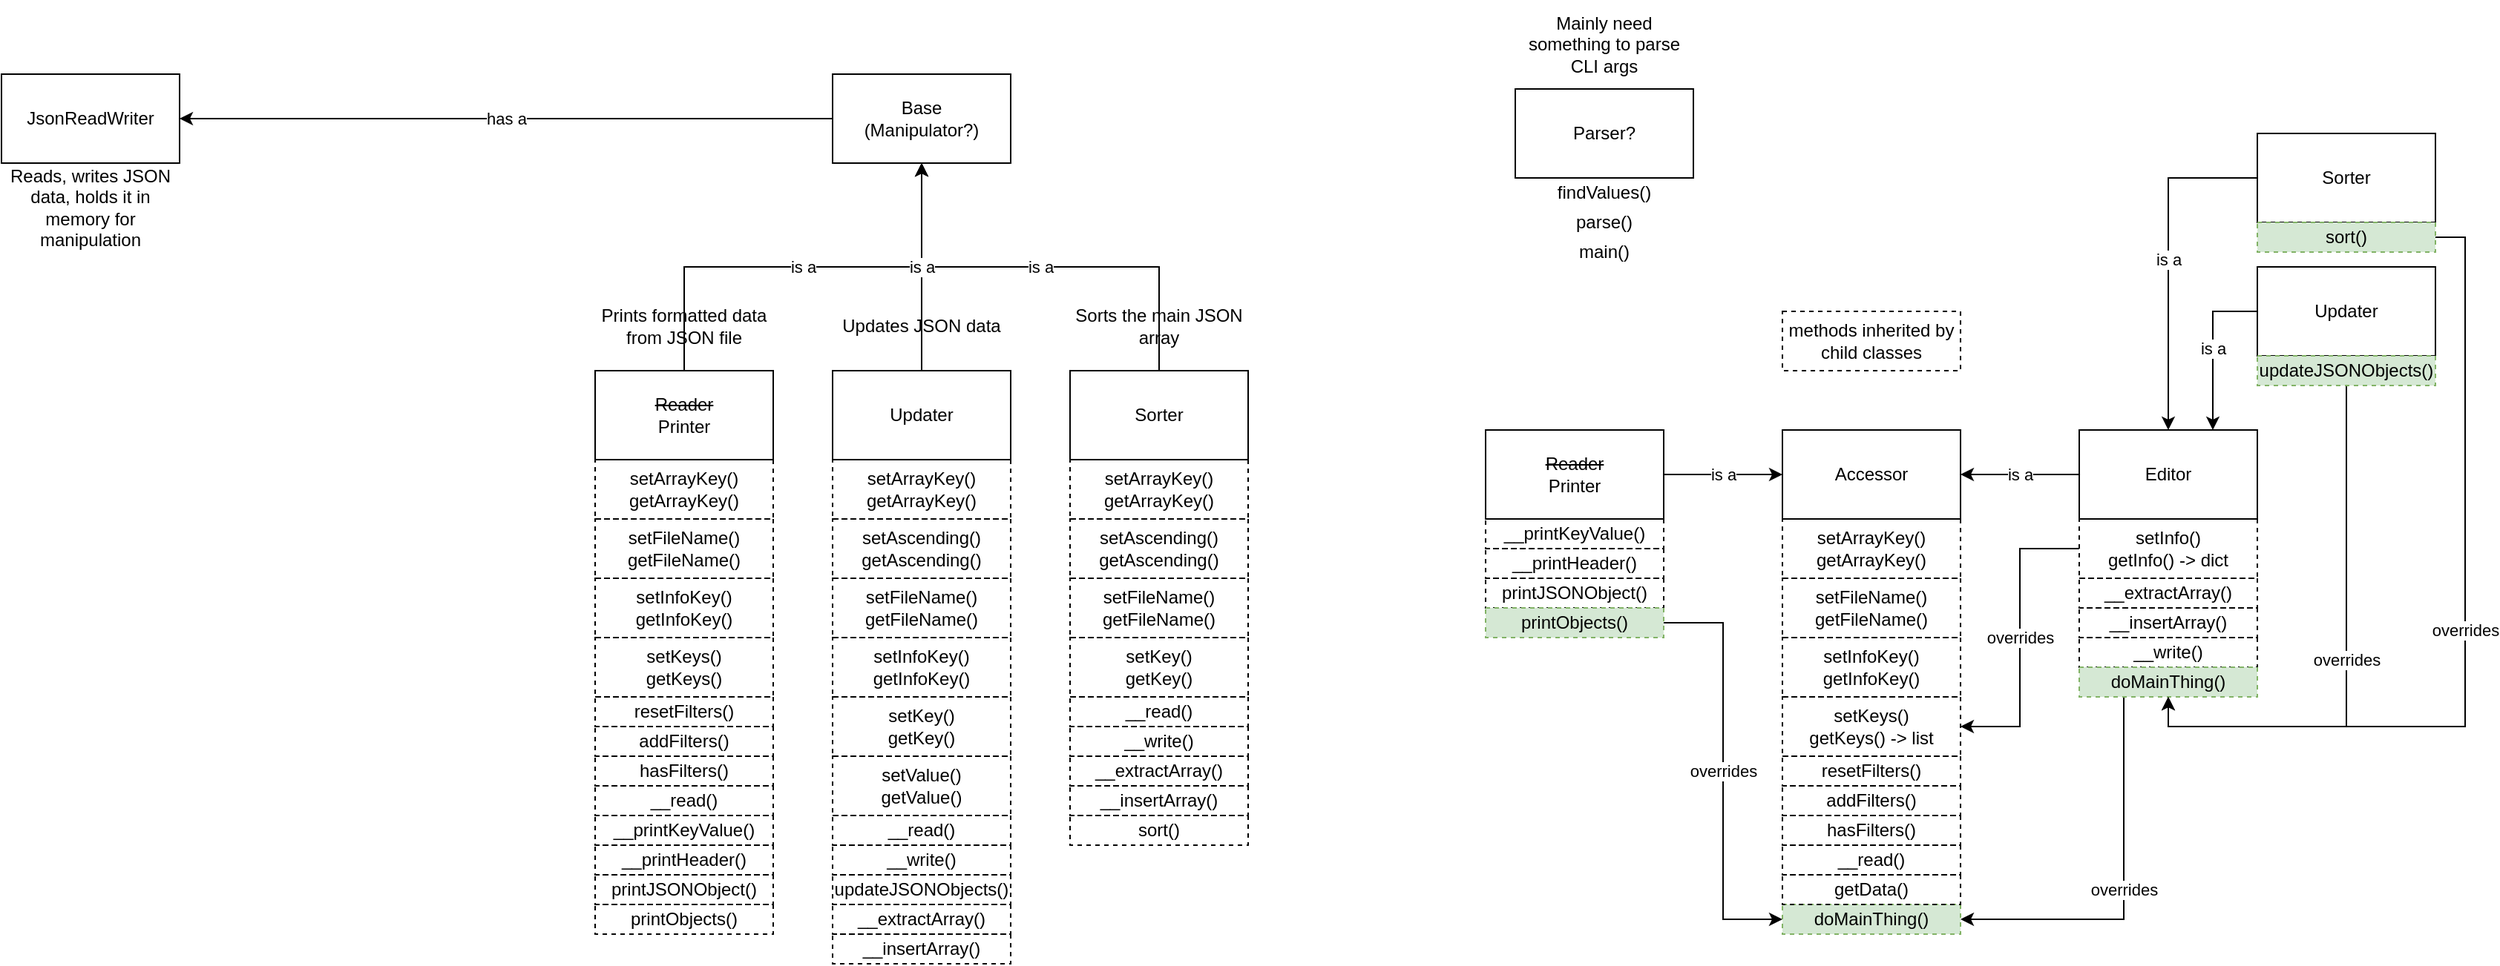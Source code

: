 <mxfile version="24.7.8">
  <diagram name="Page-1" id="9dBCf05p33QOpwORrymU">
    <mxGraphModel dx="1195" dy="711" grid="1" gridSize="10" guides="1" tooltips="1" connect="1" arrows="1" fold="1" page="1" pageScale="1" pageWidth="850" pageHeight="1100" math="0" shadow="0">
      <root>
        <mxCell id="0" />
        <mxCell id="1" parent="0" />
        <mxCell id="Los7VjuYuvBxDnoXwHxw-1" value="JsonReadWriter" style="rounded=0;whiteSpace=wrap;html=1;" vertex="1" parent="1">
          <mxGeometry x="80" y="200" width="120" height="60" as="geometry" />
        </mxCell>
        <mxCell id="Los7VjuYuvBxDnoXwHxw-3" value="Reads, writes JSON data, holds it in memory for manipulation" style="text;html=1;align=center;verticalAlign=middle;whiteSpace=wrap;rounded=0;" vertex="1" parent="1">
          <mxGeometry x="80" y="260" width="120" height="60" as="geometry" />
        </mxCell>
        <mxCell id="Los7VjuYuvBxDnoXwHxw-6" value="is a" style="edgeStyle=orthogonalEdgeStyle;rounded=0;orthogonalLoop=1;jettySize=auto;html=1;entryX=0.5;entryY=1;entryDx=0;entryDy=0;exitX=0.5;exitY=0;exitDx=0;exitDy=0;" edge="1" parent="1" source="Los7VjuYuvBxDnoXwHxw-5" target="Los7VjuYuvBxDnoXwHxw-4">
          <mxGeometry relative="1" as="geometry" />
        </mxCell>
        <mxCell id="Los7VjuYuvBxDnoXwHxw-13" value="is a" style="edgeStyle=orthogonalEdgeStyle;rounded=0;orthogonalLoop=1;jettySize=auto;html=1;exitX=0.5;exitY=0;exitDx=0;exitDy=0;entryX=0.5;entryY=1;entryDx=0;entryDy=0;" edge="1" parent="1" source="Los7VjuYuvBxDnoXwHxw-11" target="Los7VjuYuvBxDnoXwHxw-4">
          <mxGeometry relative="1" as="geometry" />
        </mxCell>
        <mxCell id="Los7VjuYuvBxDnoXwHxw-14" value="has a" style="edgeStyle=orthogonalEdgeStyle;rounded=0;orthogonalLoop=1;jettySize=auto;html=1;exitX=0;exitY=0.5;exitDx=0;exitDy=0;entryX=1;entryY=0.5;entryDx=0;entryDy=0;" edge="1" parent="1" source="Los7VjuYuvBxDnoXwHxw-4" target="Los7VjuYuvBxDnoXwHxw-1">
          <mxGeometry relative="1" as="geometry" />
        </mxCell>
        <mxCell id="Los7VjuYuvBxDnoXwHxw-4" value="Base&lt;div&gt;(Manipulator?)&lt;/div&gt;" style="rounded=0;whiteSpace=wrap;html=1;" vertex="1" parent="1">
          <mxGeometry x="640" y="200" width="120" height="60" as="geometry" />
        </mxCell>
        <mxCell id="Los7VjuYuvBxDnoXwHxw-5" value="&lt;strike&gt;Reader&lt;/strike&gt;&lt;div&gt;Printer&lt;/div&gt;" style="rounded=0;whiteSpace=wrap;html=1;" vertex="1" parent="1">
          <mxGeometry x="480" y="400" width="120" height="60" as="geometry" />
        </mxCell>
        <mxCell id="Los7VjuYuvBxDnoXwHxw-7" value="Prints formatted data from JSON file" style="text;html=1;align=center;verticalAlign=middle;whiteSpace=wrap;rounded=0;" vertex="1" parent="1">
          <mxGeometry x="480" y="340" width="120" height="60" as="geometry" />
        </mxCell>
        <mxCell id="Los7VjuYuvBxDnoXwHxw-8" value="Updates JSON data" style="text;html=1;align=center;verticalAlign=middle;whiteSpace=wrap;rounded=0;" vertex="1" parent="1">
          <mxGeometry x="640" y="340" width="120" height="60" as="geometry" />
        </mxCell>
        <mxCell id="Los7VjuYuvBxDnoXwHxw-9" value="Updater" style="rounded=0;whiteSpace=wrap;html=1;" vertex="1" parent="1">
          <mxGeometry x="640" y="400" width="120" height="60" as="geometry" />
        </mxCell>
        <mxCell id="Los7VjuYuvBxDnoXwHxw-11" value="Sorter" style="rounded=0;whiteSpace=wrap;html=1;" vertex="1" parent="1">
          <mxGeometry x="800" y="400" width="120" height="60" as="geometry" />
        </mxCell>
        <mxCell id="Los7VjuYuvBxDnoXwHxw-12" value="Sorts the main JSON array" style="text;html=1;align=center;verticalAlign=middle;whiteSpace=wrap;rounded=0;" vertex="1" parent="1">
          <mxGeometry x="800" y="340" width="120" height="60" as="geometry" />
        </mxCell>
        <mxCell id="Los7VjuYuvBxDnoXwHxw-10" value="is a" style="edgeStyle=orthogonalEdgeStyle;rounded=0;orthogonalLoop=1;jettySize=auto;html=1;exitX=0.5;exitY=0;exitDx=0;exitDy=0;entryX=0.5;entryY=1;entryDx=0;entryDy=0;" edge="1" parent="1" source="Los7VjuYuvBxDnoXwHxw-9" target="Los7VjuYuvBxDnoXwHxw-4">
          <mxGeometry relative="1" as="geometry" />
        </mxCell>
        <mxCell id="Los7VjuYuvBxDnoXwHxw-16" value="Parser?" style="rounded=0;whiteSpace=wrap;html=1;" vertex="1" parent="1">
          <mxGeometry x="1100" y="210" width="120" height="60" as="geometry" />
        </mxCell>
        <mxCell id="Los7VjuYuvBxDnoXwHxw-17" value="Mainly need something to parse CLI args" style="text;html=1;align=center;verticalAlign=middle;whiteSpace=wrap;rounded=0;" vertex="1" parent="1">
          <mxGeometry x="1100" y="150" width="120" height="60" as="geometry" />
        </mxCell>
        <mxCell id="Los7VjuYuvBxDnoXwHxw-19" value="setFileName()&lt;div&gt;getFileName()&lt;/div&gt;" style="text;html=1;align=center;verticalAlign=middle;whiteSpace=wrap;rounded=0;strokeColor=default;dashed=1;" vertex="1" parent="1">
          <mxGeometry x="480" y="500" width="120" height="40" as="geometry" />
        </mxCell>
        <mxCell id="Los7VjuYuvBxDnoXwHxw-20" value="setArrayKey()&lt;div&gt;getArrayKey()&lt;/div&gt;" style="text;html=1;align=center;verticalAlign=middle;whiteSpace=wrap;rounded=0;strokeColor=default;dashed=1;" vertex="1" parent="1">
          <mxGeometry x="480" y="460" width="120" height="40" as="geometry" />
        </mxCell>
        <mxCell id="Los7VjuYuvBxDnoXwHxw-21" value="setKeys()&lt;div&gt;getKeys()&lt;/div&gt;" style="text;html=1;align=center;verticalAlign=middle;whiteSpace=wrap;rounded=0;strokeColor=default;dashed=1;" vertex="1" parent="1">
          <mxGeometry x="480" y="580" width="120" height="40" as="geometry" />
        </mxCell>
        <mxCell id="Los7VjuYuvBxDnoXwHxw-22" value="setInfoKey()&lt;div&gt;getInfoKey()&lt;/div&gt;" style="text;html=1;align=center;verticalAlign=middle;whiteSpace=wrap;rounded=0;strokeColor=default;dashed=1;" vertex="1" parent="1">
          <mxGeometry x="480" y="540" width="120" height="40" as="geometry" />
        </mxCell>
        <mxCell id="Los7VjuYuvBxDnoXwHxw-23" value="resetFilters()" style="text;html=1;align=center;verticalAlign=middle;whiteSpace=wrap;rounded=0;strokeColor=default;dashed=1;" vertex="1" parent="1">
          <mxGeometry x="480" y="620" width="120" height="20" as="geometry" />
        </mxCell>
        <mxCell id="Los7VjuYuvBxDnoXwHxw-24" value="addFilters()" style="text;html=1;align=center;verticalAlign=middle;whiteSpace=wrap;rounded=0;strokeColor=default;dashed=1;" vertex="1" parent="1">
          <mxGeometry x="480" y="640" width="120" height="20" as="geometry" />
        </mxCell>
        <mxCell id="Los7VjuYuvBxDnoXwHxw-25" value="hasFilters()" style="text;html=1;align=center;verticalAlign=middle;whiteSpace=wrap;rounded=0;strokeColor=default;dashed=1;" vertex="1" parent="1">
          <mxGeometry x="480" y="660" width="120" height="20" as="geometry" />
        </mxCell>
        <mxCell id="Los7VjuYuvBxDnoXwHxw-26" value="__read()" style="text;html=1;align=center;verticalAlign=middle;whiteSpace=wrap;rounded=0;strokeColor=default;dashed=1;" vertex="1" parent="1">
          <mxGeometry x="480" y="680" width="120" height="20" as="geometry" />
        </mxCell>
        <mxCell id="Los7VjuYuvBxDnoXwHxw-27" value="__printKeyValue()" style="text;html=1;align=center;verticalAlign=middle;whiteSpace=wrap;rounded=0;strokeColor=default;dashed=1;" vertex="1" parent="1">
          <mxGeometry x="480" y="700" width="120" height="20" as="geometry" />
        </mxCell>
        <mxCell id="Los7VjuYuvBxDnoXwHxw-29" value="__printHeader()" style="text;html=1;align=center;verticalAlign=middle;whiteSpace=wrap;rounded=0;strokeColor=default;dashed=1;" vertex="1" parent="1">
          <mxGeometry x="480" y="720" width="120" height="20" as="geometry" />
        </mxCell>
        <mxCell id="Los7VjuYuvBxDnoXwHxw-30" value="printJSONObject()" style="text;html=1;align=center;verticalAlign=middle;whiteSpace=wrap;rounded=0;strokeColor=default;dashed=1;" vertex="1" parent="1">
          <mxGeometry x="480" y="740" width="120" height="20" as="geometry" />
        </mxCell>
        <mxCell id="Los7VjuYuvBxDnoXwHxw-31" value="printObjects()" style="text;html=1;align=center;verticalAlign=middle;whiteSpace=wrap;rounded=0;strokeColor=default;dashed=1;" vertex="1" parent="1">
          <mxGeometry x="480" y="760" width="120" height="20" as="geometry" />
        </mxCell>
        <mxCell id="Los7VjuYuvBxDnoXwHxw-32" value="findValues()" style="text;html=1;align=center;verticalAlign=middle;whiteSpace=wrap;rounded=0;" vertex="1" parent="1">
          <mxGeometry x="1100" y="270" width="120" height="20" as="geometry" />
        </mxCell>
        <mxCell id="Los7VjuYuvBxDnoXwHxw-33" value="parse()" style="text;html=1;align=center;verticalAlign=middle;whiteSpace=wrap;rounded=0;" vertex="1" parent="1">
          <mxGeometry x="1100" y="290" width="120" height="20" as="geometry" />
        </mxCell>
        <mxCell id="Los7VjuYuvBxDnoXwHxw-34" value="main()" style="text;html=1;align=center;verticalAlign=middle;whiteSpace=wrap;rounded=0;" vertex="1" parent="1">
          <mxGeometry x="1100" y="310" width="120" height="20" as="geometry" />
        </mxCell>
        <mxCell id="Los7VjuYuvBxDnoXwHxw-35" value="setFileName()&lt;div&gt;getFileName()&lt;/div&gt;" style="text;html=1;align=center;verticalAlign=middle;whiteSpace=wrap;rounded=0;strokeColor=default;dashed=1;" vertex="1" parent="1">
          <mxGeometry x="640" y="540" width="120" height="40" as="geometry" />
        </mxCell>
        <mxCell id="Los7VjuYuvBxDnoXwHxw-36" value="setKey()&lt;div&gt;getKey()&lt;/div&gt;" style="text;html=1;align=center;verticalAlign=middle;whiteSpace=wrap;rounded=0;strokeColor=default;dashed=1;" vertex="1" parent="1">
          <mxGeometry x="640" y="620" width="120" height="40" as="geometry" />
        </mxCell>
        <mxCell id="Los7VjuYuvBxDnoXwHxw-37" value="setValue()&lt;div&gt;getValue()&lt;/div&gt;" style="text;html=1;align=center;verticalAlign=middle;whiteSpace=wrap;rounded=0;strokeColor=default;dashed=1;" vertex="1" parent="1">
          <mxGeometry x="640" y="660" width="120" height="40" as="geometry" />
        </mxCell>
        <mxCell id="Los7VjuYuvBxDnoXwHxw-38" value="setInfoKey()&lt;div&gt;getInfoKey()&lt;/div&gt;" style="text;html=1;align=center;verticalAlign=middle;whiteSpace=wrap;rounded=0;strokeColor=default;dashed=1;" vertex="1" parent="1">
          <mxGeometry x="640" y="580" width="120" height="40" as="geometry" />
        </mxCell>
        <mxCell id="Los7VjuYuvBxDnoXwHxw-39" value="setArrayKey()&lt;div&gt;getArrayKey()&lt;/div&gt;" style="text;html=1;align=center;verticalAlign=middle;whiteSpace=wrap;rounded=0;strokeColor=default;dashed=1;" vertex="1" parent="1">
          <mxGeometry x="640" y="460" width="120" height="40" as="geometry" />
        </mxCell>
        <mxCell id="Los7VjuYuvBxDnoXwHxw-40" value="setAscending()&lt;br&gt;&lt;div&gt;&lt;span style=&quot;background-color: initial;&quot;&gt;getAscending&lt;/span&gt;()&lt;/div&gt;" style="text;html=1;align=center;verticalAlign=middle;whiteSpace=wrap;rounded=0;strokeColor=default;dashed=1;" vertex="1" parent="1">
          <mxGeometry x="640" y="500" width="120" height="40" as="geometry" />
        </mxCell>
        <mxCell id="Los7VjuYuvBxDnoXwHxw-41" value="__extractArray()" style="text;html=1;align=center;verticalAlign=middle;whiteSpace=wrap;rounded=0;strokeColor=default;dashed=1;" vertex="1" parent="1">
          <mxGeometry x="640" y="760" width="120" height="20" as="geometry" />
        </mxCell>
        <mxCell id="Los7VjuYuvBxDnoXwHxw-42" value="__insertArray()" style="text;html=1;align=center;verticalAlign=middle;whiteSpace=wrap;rounded=0;strokeColor=default;dashed=1;" vertex="1" parent="1">
          <mxGeometry x="640" y="780" width="120" height="20" as="geometry" />
        </mxCell>
        <mxCell id="Los7VjuYuvBxDnoXwHxw-43" value="__read()" style="text;html=1;align=center;verticalAlign=middle;whiteSpace=wrap;rounded=0;strokeColor=default;dashed=1;" vertex="1" parent="1">
          <mxGeometry x="640" y="700" width="120" height="20" as="geometry" />
        </mxCell>
        <mxCell id="Los7VjuYuvBxDnoXwHxw-44" value="updateJSONObjects()" style="text;html=1;align=center;verticalAlign=middle;whiteSpace=wrap;rounded=0;strokeColor=default;dashed=1;" vertex="1" parent="1">
          <mxGeometry x="640" y="740" width="120" height="20" as="geometry" />
        </mxCell>
        <mxCell id="Los7VjuYuvBxDnoXwHxw-45" value="__write()" style="text;html=1;align=center;verticalAlign=middle;whiteSpace=wrap;rounded=0;strokeColor=default;dashed=1;" vertex="1" parent="1">
          <mxGeometry x="640" y="720" width="120" height="20" as="geometry" />
        </mxCell>
        <mxCell id="Los7VjuYuvBxDnoXwHxw-46" value="setFileName()&lt;div&gt;getFileName()&lt;/div&gt;" style="text;html=1;align=center;verticalAlign=middle;whiteSpace=wrap;rounded=0;strokeColor=default;dashed=1;" vertex="1" parent="1">
          <mxGeometry x="800" y="540" width="120" height="40" as="geometry" />
        </mxCell>
        <mxCell id="Los7VjuYuvBxDnoXwHxw-47" value="setArrayKey()&lt;div&gt;getArrayKey()&lt;/div&gt;" style="text;html=1;align=center;verticalAlign=middle;whiteSpace=wrap;rounded=0;strokeColor=default;dashed=1;" vertex="1" parent="1">
          <mxGeometry x="800" y="460" width="120" height="40" as="geometry" />
        </mxCell>
        <mxCell id="Los7VjuYuvBxDnoXwHxw-48" value="setAscending()&lt;br&gt;&lt;div&gt;&lt;span style=&quot;background-color: initial;&quot;&gt;getAscending&lt;/span&gt;()&lt;/div&gt;" style="text;html=1;align=center;verticalAlign=middle;whiteSpace=wrap;rounded=0;strokeColor=default;dashed=1;" vertex="1" parent="1">
          <mxGeometry x="800" y="500" width="120" height="40" as="geometry" />
        </mxCell>
        <mxCell id="Los7VjuYuvBxDnoXwHxw-49" value="setKey()&lt;div&gt;getKey()&lt;/div&gt;" style="text;html=1;align=center;verticalAlign=middle;whiteSpace=wrap;rounded=0;strokeColor=default;dashed=1;" vertex="1" parent="1">
          <mxGeometry x="800" y="580" width="120" height="40" as="geometry" />
        </mxCell>
        <mxCell id="Los7VjuYuvBxDnoXwHxw-50" value="__extractArray()" style="text;html=1;align=center;verticalAlign=middle;whiteSpace=wrap;rounded=0;strokeColor=default;dashed=1;" vertex="1" parent="1">
          <mxGeometry x="800" y="660" width="120" height="20" as="geometry" />
        </mxCell>
        <mxCell id="Los7VjuYuvBxDnoXwHxw-51" value="__insertArray()" style="text;html=1;align=center;verticalAlign=middle;whiteSpace=wrap;rounded=0;strokeColor=default;dashed=1;" vertex="1" parent="1">
          <mxGeometry x="800" y="680" width="120" height="20" as="geometry" />
        </mxCell>
        <mxCell id="Los7VjuYuvBxDnoXwHxw-52" value="__read()" style="text;html=1;align=center;verticalAlign=middle;whiteSpace=wrap;rounded=0;strokeColor=default;dashed=1;" vertex="1" parent="1">
          <mxGeometry x="800" y="620" width="120" height="20" as="geometry" />
        </mxCell>
        <mxCell id="Los7VjuYuvBxDnoXwHxw-53" value="__write()" style="text;html=1;align=center;verticalAlign=middle;whiteSpace=wrap;rounded=0;strokeColor=default;dashed=1;" vertex="1" parent="1">
          <mxGeometry x="800" y="640" width="120" height="20" as="geometry" />
        </mxCell>
        <mxCell id="Los7VjuYuvBxDnoXwHxw-54" value="sort()" style="text;html=1;align=center;verticalAlign=middle;whiteSpace=wrap;rounded=0;strokeColor=default;dashed=1;" vertex="1" parent="1">
          <mxGeometry x="800" y="700" width="120" height="20" as="geometry" />
        </mxCell>
        <mxCell id="Los7VjuYuvBxDnoXwHxw-60" value="setArrayKey()&lt;div&gt;getArrayKey()&lt;/div&gt;" style="text;html=1;align=center;verticalAlign=middle;whiteSpace=wrap;rounded=0;strokeColor=default;dashed=1;" vertex="1" parent="1">
          <mxGeometry x="1280" y="500" width="120" height="40" as="geometry" />
        </mxCell>
        <mxCell id="Los7VjuYuvBxDnoXwHxw-61" value="setFileName()&lt;div&gt;getFileName()&lt;/div&gt;" style="text;html=1;align=center;verticalAlign=middle;whiteSpace=wrap;rounded=0;strokeColor=default;dashed=1;" vertex="1" parent="1">
          <mxGeometry x="1280" y="540" width="120" height="40" as="geometry" />
        </mxCell>
        <mxCell id="Los7VjuYuvBxDnoXwHxw-62" value="setKeys()&lt;div&gt;getKeys() -&amp;gt; list&lt;/div&gt;" style="text;html=1;align=center;verticalAlign=middle;whiteSpace=wrap;rounded=0;dashed=1;strokeColor=default;" vertex="1" parent="1">
          <mxGeometry x="1280" y="620" width="120" height="40" as="geometry" />
        </mxCell>
        <mxCell id="Los7VjuYuvBxDnoXwHxw-66" value="setInfoKey()&lt;div&gt;getInfoKey()&lt;/div&gt;" style="text;html=1;align=center;verticalAlign=middle;whiteSpace=wrap;rounded=0;strokeColor=default;dashed=1;" vertex="1" parent="1">
          <mxGeometry x="1280" y="580" width="120" height="40" as="geometry" />
        </mxCell>
        <mxCell id="Los7VjuYuvBxDnoXwHxw-67" value="Accessor" style="rounded=0;whiteSpace=wrap;html=1;" vertex="1" parent="1">
          <mxGeometry x="1280" y="440" width="120" height="60" as="geometry" />
        </mxCell>
        <mxCell id="Los7VjuYuvBxDnoXwHxw-69" value="resetFilters()" style="text;html=1;align=center;verticalAlign=middle;whiteSpace=wrap;rounded=0;strokeColor=default;dashed=1;" vertex="1" parent="1">
          <mxGeometry x="1280" y="660" width="120" height="20" as="geometry" />
        </mxCell>
        <mxCell id="Los7VjuYuvBxDnoXwHxw-70" value="addFilters()" style="text;html=1;align=center;verticalAlign=middle;whiteSpace=wrap;rounded=0;strokeColor=default;dashed=1;" vertex="1" parent="1">
          <mxGeometry x="1280" y="680" width="120" height="20" as="geometry" />
        </mxCell>
        <mxCell id="Los7VjuYuvBxDnoXwHxw-71" value="hasFilters()" style="text;html=1;align=center;verticalAlign=middle;whiteSpace=wrap;rounded=0;strokeColor=default;dashed=1;" vertex="1" parent="1">
          <mxGeometry x="1280" y="700" width="120" height="20" as="geometry" />
        </mxCell>
        <mxCell id="Los7VjuYuvBxDnoXwHxw-72" value="__read()" style="text;html=1;align=center;verticalAlign=middle;whiteSpace=wrap;rounded=0;strokeColor=default;dashed=1;" vertex="1" parent="1">
          <mxGeometry x="1280" y="720" width="120" height="20" as="geometry" />
        </mxCell>
        <mxCell id="Los7VjuYuvBxDnoXwHxw-74" value="is a" style="edgeStyle=orthogonalEdgeStyle;rounded=0;orthogonalLoop=1;jettySize=auto;html=1;entryX=1;entryY=0.5;entryDx=0;entryDy=0;exitX=0;exitY=0.5;exitDx=0;exitDy=0;" edge="1" parent="1" source="Los7VjuYuvBxDnoXwHxw-73" target="Los7VjuYuvBxDnoXwHxw-67">
          <mxGeometry relative="1" as="geometry">
            <mxPoint x="1440" y="510" as="sourcePoint" />
            <mxPoint x="1430" y="520" as="targetPoint" />
          </mxGeometry>
        </mxCell>
        <mxCell id="Los7VjuYuvBxDnoXwHxw-73" value="Editor" style="rounded=0;whiteSpace=wrap;html=1;" vertex="1" parent="1">
          <mxGeometry x="1480" y="440" width="120" height="60" as="geometry" />
        </mxCell>
        <mxCell id="Los7VjuYuvBxDnoXwHxw-92" value="overrides" style="edgeStyle=orthogonalEdgeStyle;rounded=0;orthogonalLoop=1;jettySize=auto;html=1;exitX=0;exitY=0.5;exitDx=0;exitDy=0;entryX=1;entryY=0.5;entryDx=0;entryDy=0;" edge="1" parent="1" source="Los7VjuYuvBxDnoXwHxw-79" target="Los7VjuYuvBxDnoXwHxw-62">
          <mxGeometry relative="1" as="geometry" />
        </mxCell>
        <mxCell id="Los7VjuYuvBxDnoXwHxw-79" value="setInfo()&lt;div&gt;getInfo() -&amp;gt; dict&lt;/div&gt;" style="text;html=1;align=center;verticalAlign=middle;whiteSpace=wrap;rounded=0;dashed=1;strokeColor=default;" vertex="1" parent="1">
          <mxGeometry x="1480" y="500" width="120" height="40" as="geometry" />
        </mxCell>
        <mxCell id="Los7VjuYuvBxDnoXwHxw-84" value="__extractArray()" style="text;html=1;align=center;verticalAlign=middle;whiteSpace=wrap;rounded=0;strokeColor=default;dashed=1;" vertex="1" parent="1">
          <mxGeometry x="1480" y="540" width="120" height="20" as="geometry" />
        </mxCell>
        <mxCell id="Los7VjuYuvBxDnoXwHxw-85" value="__insertArray()" style="text;html=1;align=center;verticalAlign=middle;whiteSpace=wrap;rounded=0;strokeColor=default;dashed=1;" vertex="1" parent="1">
          <mxGeometry x="1480" y="560" width="120" height="20" as="geometry" />
        </mxCell>
        <mxCell id="Los7VjuYuvBxDnoXwHxw-86" value="__write()" style="text;html=1;align=center;verticalAlign=middle;whiteSpace=wrap;rounded=0;strokeColor=default;dashed=1;" vertex="1" parent="1">
          <mxGeometry x="1480" y="580" width="120" height="20" as="geometry" />
        </mxCell>
        <mxCell id="Los7VjuYuvBxDnoXwHxw-89" value="doMainThing()" style="text;html=1;align=center;verticalAlign=middle;whiteSpace=wrap;rounded=0;strokeColor=#82b366;dashed=1;fillColor=#d5e8d4;" vertex="1" parent="1">
          <mxGeometry x="1280" y="760" width="120" height="20" as="geometry" />
        </mxCell>
        <mxCell id="Los7VjuYuvBxDnoXwHxw-111" value="overrides" style="edgeStyle=orthogonalEdgeStyle;rounded=0;orthogonalLoop=1;jettySize=auto;html=1;exitX=0.25;exitY=1;exitDx=0;exitDy=0;entryX=1;entryY=0.5;entryDx=0;entryDy=0;" edge="1" parent="1" source="Los7VjuYuvBxDnoXwHxw-90" target="Los7VjuYuvBxDnoXwHxw-89">
          <mxGeometry relative="1" as="geometry" />
        </mxCell>
        <mxCell id="Los7VjuYuvBxDnoXwHxw-90" value="doMainThing()" style="text;html=1;align=center;verticalAlign=middle;whiteSpace=wrap;rounded=0;strokeColor=#82b366;dashed=1;fillColor=#d5e8d4;" vertex="1" parent="1">
          <mxGeometry x="1480" y="600" width="120" height="20" as="geometry" />
        </mxCell>
        <mxCell id="Los7VjuYuvBxDnoXwHxw-108" value="is a" style="edgeStyle=orthogonalEdgeStyle;rounded=0;orthogonalLoop=1;jettySize=auto;html=1;exitX=1;exitY=0.5;exitDx=0;exitDy=0;entryX=0;entryY=0.5;entryDx=0;entryDy=0;" edge="1" parent="1" source="Los7VjuYuvBxDnoXwHxw-94" target="Los7VjuYuvBxDnoXwHxw-67">
          <mxGeometry relative="1" as="geometry" />
        </mxCell>
        <mxCell id="Los7VjuYuvBxDnoXwHxw-94" value="&lt;strike&gt;Reader&lt;/strike&gt;&lt;div&gt;Printer&lt;/div&gt;" style="rounded=0;whiteSpace=wrap;html=1;" vertex="1" parent="1">
          <mxGeometry x="1080" y="440" width="120" height="60" as="geometry" />
        </mxCell>
        <mxCell id="Los7VjuYuvBxDnoXwHxw-109" value="is a" style="edgeStyle=orthogonalEdgeStyle;rounded=0;orthogonalLoop=1;jettySize=auto;html=1;exitX=0;exitY=0.5;exitDx=0;exitDy=0;entryX=0.75;entryY=0;entryDx=0;entryDy=0;" edge="1" parent="1" source="Los7VjuYuvBxDnoXwHxw-95" target="Los7VjuYuvBxDnoXwHxw-73">
          <mxGeometry relative="1" as="geometry" />
        </mxCell>
        <mxCell id="Los7VjuYuvBxDnoXwHxw-95" value="Updater" style="rounded=0;whiteSpace=wrap;html=1;" vertex="1" parent="1">
          <mxGeometry x="1600" y="330" width="120" height="60" as="geometry" />
        </mxCell>
        <mxCell id="Los7VjuYuvBxDnoXwHxw-110" value="is a" style="edgeStyle=orthogonalEdgeStyle;rounded=0;orthogonalLoop=1;jettySize=auto;html=1;exitX=0;exitY=0.5;exitDx=0;exitDy=0;entryX=0.5;entryY=0;entryDx=0;entryDy=0;" edge="1" parent="1" source="Los7VjuYuvBxDnoXwHxw-96" target="Los7VjuYuvBxDnoXwHxw-73">
          <mxGeometry relative="1" as="geometry" />
        </mxCell>
        <mxCell id="Los7VjuYuvBxDnoXwHxw-96" value="Sorter" style="rounded=0;whiteSpace=wrap;html=1;" vertex="1" parent="1">
          <mxGeometry x="1600" y="240" width="120" height="60" as="geometry" />
        </mxCell>
        <mxCell id="Los7VjuYuvBxDnoXwHxw-106" value="overrides" style="edgeStyle=orthogonalEdgeStyle;rounded=0;orthogonalLoop=1;jettySize=auto;html=1;exitX=1;exitY=0.5;exitDx=0;exitDy=0;entryX=0.5;entryY=1;entryDx=0;entryDy=0;" edge="1" parent="1" source="Los7VjuYuvBxDnoXwHxw-97" target="Los7VjuYuvBxDnoXwHxw-90">
          <mxGeometry relative="1" as="geometry" />
        </mxCell>
        <mxCell id="Los7VjuYuvBxDnoXwHxw-97" value="sort()" style="text;html=1;align=center;verticalAlign=middle;whiteSpace=wrap;rounded=0;strokeColor=#82b366;dashed=1;fillColor=#d5e8d4;" vertex="1" parent="1">
          <mxGeometry x="1600" y="300" width="120" height="20" as="geometry" />
        </mxCell>
        <mxCell id="Los7VjuYuvBxDnoXwHxw-105" value="overrides" style="edgeStyle=orthogonalEdgeStyle;rounded=0;orthogonalLoop=1;jettySize=auto;html=1;exitX=0.5;exitY=1;exitDx=0;exitDy=0;entryX=0.5;entryY=1;entryDx=0;entryDy=0;" edge="1" parent="1" source="Los7VjuYuvBxDnoXwHxw-98" target="Los7VjuYuvBxDnoXwHxw-90">
          <mxGeometry relative="1" as="geometry" />
        </mxCell>
        <mxCell id="Los7VjuYuvBxDnoXwHxw-98" value="updateJSONObjects()" style="text;html=1;align=center;verticalAlign=middle;whiteSpace=wrap;rounded=0;strokeColor=#82b366;dashed=1;fillColor=#d5e8d4;" vertex="1" parent="1">
          <mxGeometry x="1600" y="390" width="120" height="20" as="geometry" />
        </mxCell>
        <mxCell id="Los7VjuYuvBxDnoXwHxw-99" value="printJSONObject()" style="text;html=1;align=center;verticalAlign=middle;whiteSpace=wrap;rounded=0;strokeColor=default;dashed=1;" vertex="1" parent="1">
          <mxGeometry x="1080" y="540" width="120" height="20" as="geometry" />
        </mxCell>
        <mxCell id="Los7VjuYuvBxDnoXwHxw-100" value="__printHeader()" style="text;html=1;align=center;verticalAlign=middle;whiteSpace=wrap;rounded=0;strokeColor=default;dashed=1;" vertex="1" parent="1">
          <mxGeometry x="1080" y="520" width="120" height="20" as="geometry" />
        </mxCell>
        <mxCell id="Los7VjuYuvBxDnoXwHxw-101" value="__printKeyValue()" style="text;html=1;align=center;verticalAlign=middle;whiteSpace=wrap;rounded=0;strokeColor=default;dashed=1;" vertex="1" parent="1">
          <mxGeometry x="1080" y="500" width="120" height="20" as="geometry" />
        </mxCell>
        <mxCell id="Los7VjuYuvBxDnoXwHxw-107" value="overrides" style="edgeStyle=orthogonalEdgeStyle;rounded=0;orthogonalLoop=1;jettySize=auto;html=1;exitX=1;exitY=0.5;exitDx=0;exitDy=0;entryX=0;entryY=0.5;entryDx=0;entryDy=0;" edge="1" parent="1" source="Los7VjuYuvBxDnoXwHxw-102" target="Los7VjuYuvBxDnoXwHxw-89">
          <mxGeometry relative="1" as="geometry" />
        </mxCell>
        <mxCell id="Los7VjuYuvBxDnoXwHxw-102" value="printObjects()" style="text;html=1;align=center;verticalAlign=middle;whiteSpace=wrap;rounded=0;strokeColor=#82b366;dashed=1;fillColor=#d5e8d4;" vertex="1" parent="1">
          <mxGeometry x="1080" y="560" width="120" height="20" as="geometry" />
        </mxCell>
        <mxCell id="Los7VjuYuvBxDnoXwHxw-112" value="methods inherited by child classes" style="text;html=1;align=center;verticalAlign=middle;whiteSpace=wrap;rounded=0;dashed=1;strokeColor=default;" vertex="1" parent="1">
          <mxGeometry x="1280" y="360" width="120" height="40" as="geometry" />
        </mxCell>
        <mxCell id="Los7VjuYuvBxDnoXwHxw-113" value="getData()" style="text;html=1;align=center;verticalAlign=middle;whiteSpace=wrap;rounded=0;strokeColor=default;dashed=1;" vertex="1" parent="1">
          <mxGeometry x="1280" y="740" width="120" height="20" as="geometry" />
        </mxCell>
      </root>
    </mxGraphModel>
  </diagram>
</mxfile>
